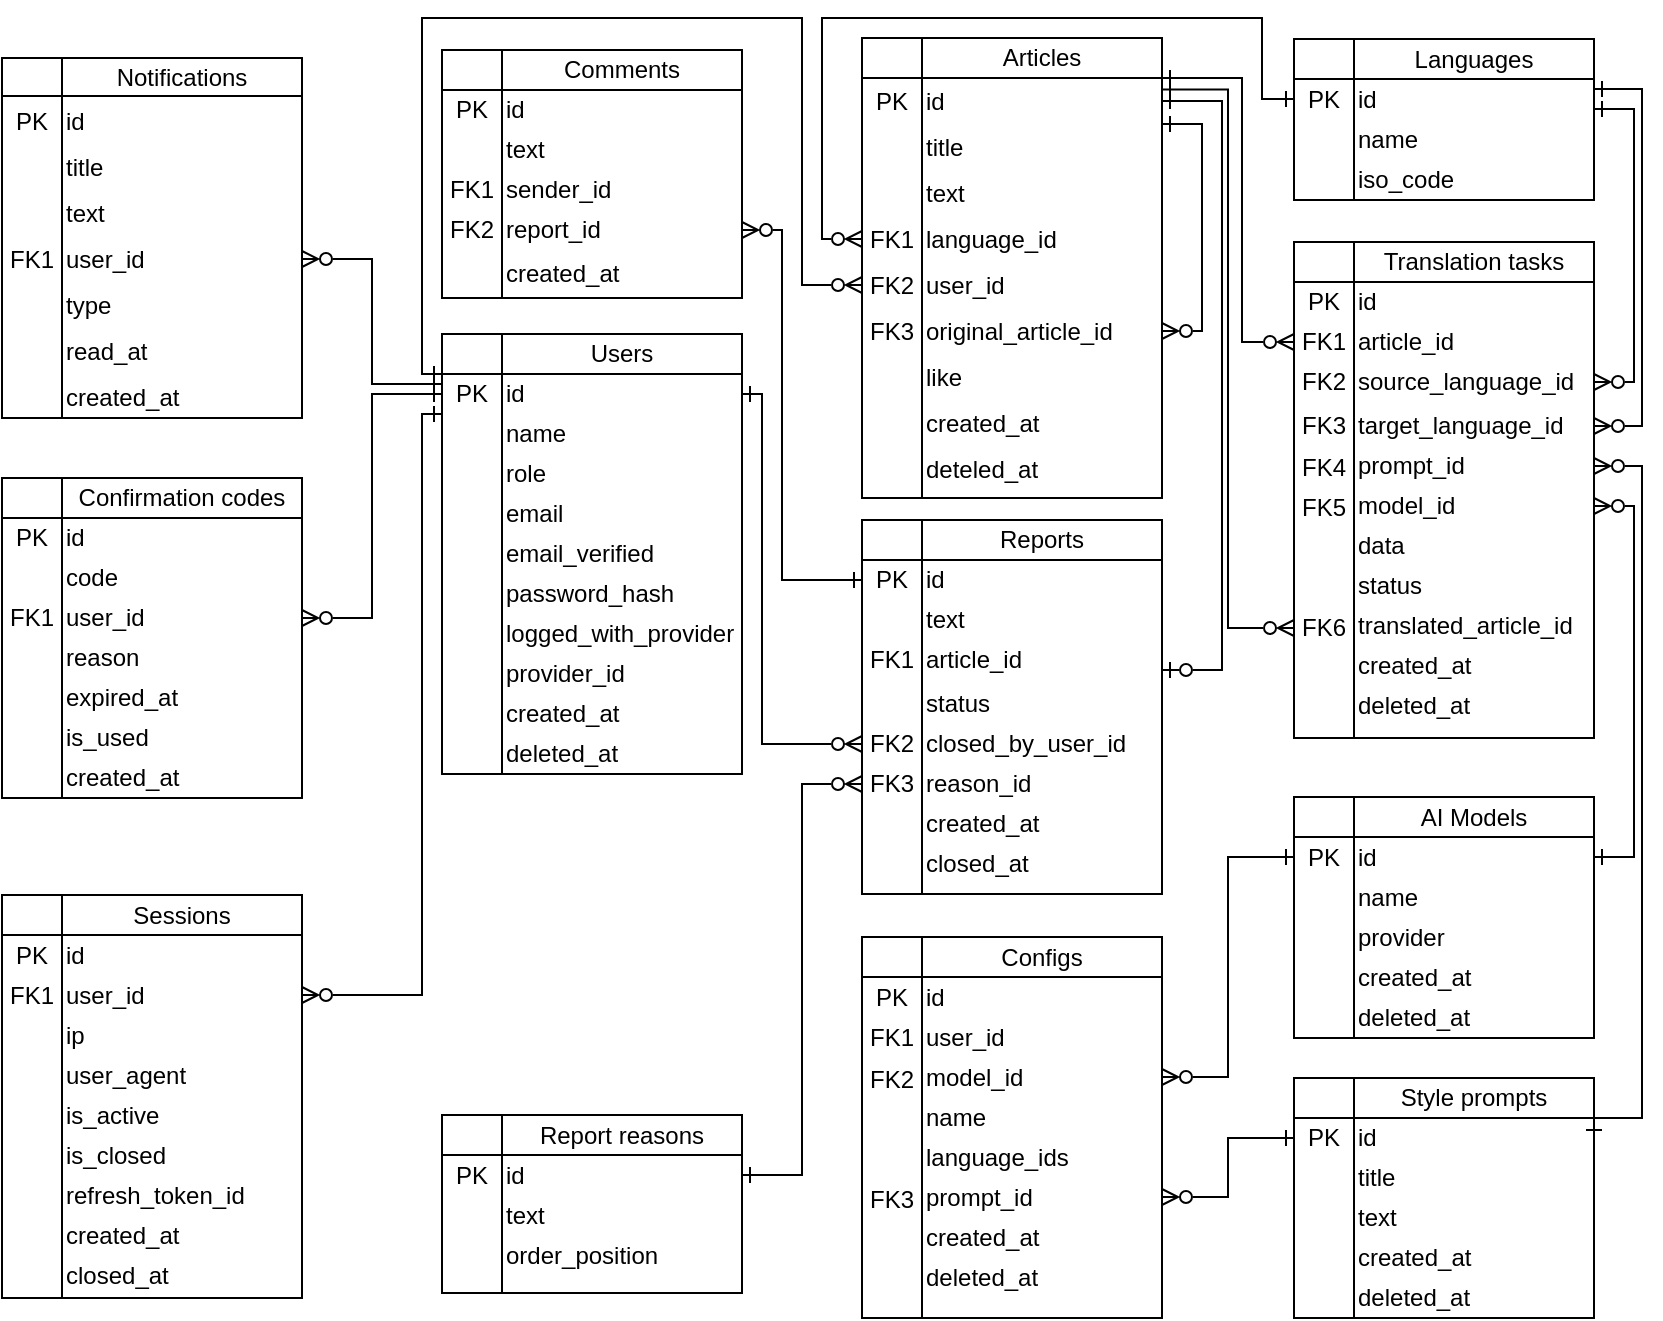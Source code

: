 <mxfile version="24.8.0">
  <diagram name="Страница — 1" id="ZFX-WdE172iCxwusnQc_">
    <mxGraphModel dx="2207" dy="1018" grid="1" gridSize="10" guides="1" tooltips="1" connect="1" arrows="1" fold="1" page="1" pageScale="1" pageWidth="827" pageHeight="1169" math="0" shadow="0">
      <root>
        <mxCell id="0" />
        <mxCell id="1" parent="0" />
        <mxCell id="6LV5nUp8noVy1dfyO0To-33" value="" style="shape=internalStorage;whiteSpace=wrap;html=1;backgroundOutline=1;dx=30;dy=20;" parent="1" vertex="1">
          <mxGeometry x="-30" y="430" width="150" height="160" as="geometry" />
        </mxCell>
        <mxCell id="6LV5nUp8noVy1dfyO0To-34" value="Confirmation codes" style="text;html=1;align=center;verticalAlign=middle;whiteSpace=wrap;rounded=0;" parent="1" vertex="1">
          <mxGeometry y="430" width="120" height="20" as="geometry" />
        </mxCell>
        <mxCell id="6LV5nUp8noVy1dfyO0To-35" value="id" style="text;html=1;align=left;verticalAlign=middle;whiteSpace=wrap;rounded=0;" parent="1" vertex="1">
          <mxGeometry y="450" width="120" height="20" as="geometry" />
        </mxCell>
        <mxCell id="6LV5nUp8noVy1dfyO0To-36" value="code" style="text;html=1;align=left;verticalAlign=middle;whiteSpace=wrap;rounded=0;" parent="1" vertex="1">
          <mxGeometry y="470" width="120" height="20" as="geometry" />
        </mxCell>
        <mxCell id="6LV5nUp8noVy1dfyO0To-37" value="user_id" style="text;html=1;align=left;verticalAlign=middle;whiteSpace=wrap;rounded=0;" parent="1" vertex="1">
          <mxGeometry y="490" width="120" height="20" as="geometry" />
        </mxCell>
        <mxCell id="6LV5nUp8noVy1dfyO0To-38" value="expired_at" style="text;html=1;align=left;verticalAlign=middle;whiteSpace=wrap;rounded=0;" parent="1" vertex="1">
          <mxGeometry y="530" width="120" height="20" as="geometry" />
        </mxCell>
        <mxCell id="6LV5nUp8noVy1dfyO0To-39" value="is_used" style="text;html=1;align=left;verticalAlign=middle;whiteSpace=wrap;rounded=0;" parent="1" vertex="1">
          <mxGeometry y="550" width="120" height="20" as="geometry" />
        </mxCell>
        <mxCell id="6LV5nUp8noVy1dfyO0To-45" value="PK" style="text;html=1;align=center;verticalAlign=middle;whiteSpace=wrap;rounded=0;" parent="1" vertex="1">
          <mxGeometry x="-30" y="450" width="30" height="20" as="geometry" />
        </mxCell>
        <mxCell id="6LV5nUp8noVy1dfyO0To-19" value="" style="shape=internalStorage;whiteSpace=wrap;html=1;backgroundOutline=1;dx=30;dy=20;" parent="1" vertex="1">
          <mxGeometry x="-30" y="638.5" width="150" height="201.5" as="geometry" />
        </mxCell>
        <mxCell id="6LV5nUp8noVy1dfyO0To-20" value="Sessions" style="text;html=1;align=center;verticalAlign=middle;whiteSpace=wrap;rounded=0;" parent="1" vertex="1">
          <mxGeometry y="638.5" width="120" height="20" as="geometry" />
        </mxCell>
        <mxCell id="6LV5nUp8noVy1dfyO0To-21" value="id" style="text;html=1;align=left;verticalAlign=middle;whiteSpace=wrap;rounded=0;" parent="1" vertex="1">
          <mxGeometry y="658.5" width="120" height="20" as="geometry" />
        </mxCell>
        <mxCell id="6LV5nUp8noVy1dfyO0To-22" value="user_id" style="text;html=1;align=left;verticalAlign=middle;whiteSpace=wrap;rounded=0;" parent="1" vertex="1">
          <mxGeometry y="678.5" width="120" height="20" as="geometry" />
        </mxCell>
        <mxCell id="6LV5nUp8noVy1dfyO0To-23" value="ip" style="text;html=1;align=left;verticalAlign=middle;whiteSpace=wrap;rounded=0;" parent="1" vertex="1">
          <mxGeometry y="698.5" width="120" height="20" as="geometry" />
        </mxCell>
        <mxCell id="6LV5nUp8noVy1dfyO0To-24" value="is_active" style="text;html=1;align=left;verticalAlign=middle;whiteSpace=wrap;rounded=0;" parent="1" vertex="1">
          <mxGeometry y="738.5" width="120" height="20" as="geometry" />
        </mxCell>
        <mxCell id="6LV5nUp8noVy1dfyO0To-25" value="is_closed" style="text;html=1;align=left;verticalAlign=middle;whiteSpace=wrap;rounded=0;" parent="1" vertex="1">
          <mxGeometry y="758.5" width="120" height="20" as="geometry" />
        </mxCell>
        <mxCell id="6LV5nUp8noVy1dfyO0To-31" value="PK" style="text;html=1;align=center;verticalAlign=middle;whiteSpace=wrap;rounded=0;" parent="1" vertex="1">
          <mxGeometry x="-30" y="658.5" width="30" height="20" as="geometry" />
        </mxCell>
        <mxCell id="6LV5nUp8noVy1dfyO0To-46" value="created_at" style="text;html=1;align=left;verticalAlign=middle;whiteSpace=wrap;rounded=0;" parent="1" vertex="1">
          <mxGeometry y="570" width="120" height="20" as="geometry" />
        </mxCell>
        <mxCell id="6LV5nUp8noVy1dfyO0To-47" value="created_at" style="text;html=1;align=left;verticalAlign=middle;whiteSpace=wrap;rounded=0;" parent="1" vertex="1">
          <mxGeometry y="798.5" width="120" height="20" as="geometry" />
        </mxCell>
        <mxCell id="6LV5nUp8noVy1dfyO0To-48" value="closed_at" style="text;html=1;align=left;verticalAlign=middle;whiteSpace=wrap;rounded=0;" parent="1" vertex="1">
          <mxGeometry y="818.5" width="120" height="20" as="geometry" />
        </mxCell>
        <mxCell id="6LV5nUp8noVy1dfyO0To-49" value="FK1" style="text;html=1;align=center;verticalAlign=middle;whiteSpace=wrap;rounded=0;" parent="1" vertex="1">
          <mxGeometry x="-30" y="490" width="30" height="20" as="geometry" />
        </mxCell>
        <mxCell id="6LV5nUp8noVy1dfyO0To-50" value="FK1" style="text;html=1;align=center;verticalAlign=middle;whiteSpace=wrap;rounded=0;" parent="1" vertex="1">
          <mxGeometry x="-30" y="678.5" width="30" height="20" as="geometry" />
        </mxCell>
        <mxCell id="6LV5nUp8noVy1dfyO0To-1" value="" style="shape=internalStorage;whiteSpace=wrap;html=1;backgroundOutline=1;dx=30;dy=20;" parent="1" vertex="1">
          <mxGeometry x="190" y="358" width="150" height="220" as="geometry" />
        </mxCell>
        <mxCell id="6LV5nUp8noVy1dfyO0To-3" value="Users" style="text;html=1;align=center;verticalAlign=middle;whiteSpace=wrap;rounded=0;" parent="1" vertex="1">
          <mxGeometry x="220" y="358" width="120" height="20" as="geometry" />
        </mxCell>
        <mxCell id="URxhVJJjDdqjSUcicKR7-37" style="edgeStyle=orthogonalEdgeStyle;rounded=0;orthogonalLoop=1;jettySize=auto;html=1;exitX=1;exitY=0.5;exitDx=0;exitDy=0;entryX=0;entryY=0.5;entryDx=0;entryDy=0;startArrow=ERone;startFill=0;endArrow=ERzeroToMany;endFill=0;" edge="1" parent="1" source="6LV5nUp8noVy1dfyO0To-4" target="6LV5nUp8noVy1dfyO0To-130">
          <mxGeometry relative="1" as="geometry">
            <Array as="points">
              <mxPoint x="350" y="388" />
              <mxPoint x="350" y="563" />
            </Array>
          </mxGeometry>
        </mxCell>
        <mxCell id="6LV5nUp8noVy1dfyO0To-4" value="id" style="text;html=1;align=left;verticalAlign=middle;whiteSpace=wrap;rounded=0;" parent="1" vertex="1">
          <mxGeometry x="220" y="378" width="120" height="20" as="geometry" />
        </mxCell>
        <mxCell id="6LV5nUp8noVy1dfyO0To-5" value="name" style="text;html=1;align=left;verticalAlign=middle;whiteSpace=wrap;rounded=0;" parent="1" vertex="1">
          <mxGeometry x="220" y="398" width="120" height="20" as="geometry" />
        </mxCell>
        <mxCell id="6LV5nUp8noVy1dfyO0To-6" value="role" style="text;html=1;align=left;verticalAlign=middle;whiteSpace=wrap;rounded=0;" parent="1" vertex="1">
          <mxGeometry x="220" y="418" width="120" height="20" as="geometry" />
        </mxCell>
        <mxCell id="6LV5nUp8noVy1dfyO0To-7" value="email" style="text;html=1;align=left;verticalAlign=middle;whiteSpace=wrap;rounded=0;" parent="1" vertex="1">
          <mxGeometry x="220" y="438" width="120" height="20" as="geometry" />
        </mxCell>
        <mxCell id="6LV5nUp8noVy1dfyO0To-8" value="email_verified" style="text;html=1;align=left;verticalAlign=middle;whiteSpace=wrap;rounded=0;" parent="1" vertex="1">
          <mxGeometry x="220" y="458" width="120" height="20" as="geometry" />
        </mxCell>
        <mxCell id="6LV5nUp8noVy1dfyO0To-9" value="password_hash" style="text;html=1;align=left;verticalAlign=middle;whiteSpace=wrap;rounded=0;" parent="1" vertex="1">
          <mxGeometry x="220" y="478" width="120" height="20" as="geometry" />
        </mxCell>
        <mxCell id="6LV5nUp8noVy1dfyO0To-10" value="logged_with_provider" style="text;html=1;align=left;verticalAlign=middle;whiteSpace=wrap;rounded=0;" parent="1" vertex="1">
          <mxGeometry x="220" y="498" width="120" height="20" as="geometry" />
        </mxCell>
        <mxCell id="6LV5nUp8noVy1dfyO0To-12" value="provider_id" style="text;html=1;align=left;verticalAlign=middle;whiteSpace=wrap;rounded=0;" parent="1" vertex="1">
          <mxGeometry x="220" y="518" width="120" height="20" as="geometry" />
        </mxCell>
        <mxCell id="6LV5nUp8noVy1dfyO0To-13" value="created_at" style="text;html=1;align=left;verticalAlign=middle;whiteSpace=wrap;rounded=0;" parent="1" vertex="1">
          <mxGeometry x="220" y="538" width="120" height="20" as="geometry" />
        </mxCell>
        <mxCell id="6LV5nUp8noVy1dfyO0To-14" value="deleted_at" style="text;html=1;align=left;verticalAlign=middle;whiteSpace=wrap;rounded=0;" parent="1" vertex="1">
          <mxGeometry x="220" y="558" width="120" height="20" as="geometry" />
        </mxCell>
        <mxCell id="URxhVJJjDdqjSUcicKR7-40" style="edgeStyle=orthogonalEdgeStyle;rounded=0;orthogonalLoop=1;jettySize=auto;html=1;exitX=0;exitY=0;exitDx=0;exitDy=0;entryX=0;entryY=0.5;entryDx=0;entryDy=0;startArrow=ERone;startFill=0;endArrow=ERzeroToMany;endFill=0;" edge="1" parent="1" source="6LV5nUp8noVy1dfyO0To-15" target="6LV5nUp8noVy1dfyO0To-77">
          <mxGeometry relative="1" as="geometry">
            <Array as="points">
              <mxPoint x="180" y="378" />
              <mxPoint x="180" y="200" />
              <mxPoint x="370" y="200" />
              <mxPoint x="370" y="334" />
            </Array>
          </mxGeometry>
        </mxCell>
        <mxCell id="URxhVJJjDdqjSUcicKR7-41" style="edgeStyle=orthogonalEdgeStyle;rounded=0;orthogonalLoop=1;jettySize=auto;html=1;exitX=0;exitY=0.25;exitDx=0;exitDy=0;entryX=1;entryY=0.5;entryDx=0;entryDy=0;startArrow=ERone;startFill=0;endArrow=ERzeroToMany;endFill=0;" edge="1" parent="1" source="6LV5nUp8noVy1dfyO0To-15" target="6LV5nUp8noVy1dfyO0To-84">
          <mxGeometry relative="1" as="geometry" />
        </mxCell>
        <mxCell id="URxhVJJjDdqjSUcicKR7-42" style="edgeStyle=orthogonalEdgeStyle;rounded=0;orthogonalLoop=1;jettySize=auto;html=1;exitX=0;exitY=0.5;exitDx=0;exitDy=0;entryX=1;entryY=0.5;entryDx=0;entryDy=0;startArrow=ERone;startFill=0;endArrow=ERzeroToMany;endFill=0;" edge="1" parent="1" source="6LV5nUp8noVy1dfyO0To-15" target="6LV5nUp8noVy1dfyO0To-37">
          <mxGeometry relative="1" as="geometry" />
        </mxCell>
        <mxCell id="URxhVJJjDdqjSUcicKR7-43" style="edgeStyle=orthogonalEdgeStyle;rounded=0;orthogonalLoop=1;jettySize=auto;html=1;exitX=0;exitY=1;exitDx=0;exitDy=0;entryX=1;entryY=0.5;entryDx=0;entryDy=0;startArrow=ERone;startFill=0;endArrow=ERzeroToMany;endFill=0;" edge="1" parent="1" source="6LV5nUp8noVy1dfyO0To-15" target="6LV5nUp8noVy1dfyO0To-22">
          <mxGeometry relative="1" as="geometry">
            <Array as="points">
              <mxPoint x="180" y="398" />
              <mxPoint x="180" y="689" />
            </Array>
          </mxGeometry>
        </mxCell>
        <mxCell id="6LV5nUp8noVy1dfyO0To-15" value="PK" style="text;html=1;align=center;verticalAlign=middle;whiteSpace=wrap;rounded=0;" parent="1" vertex="1">
          <mxGeometry x="190" y="378" width="30" height="20" as="geometry" />
        </mxCell>
        <mxCell id="6LV5nUp8noVy1dfyO0To-63" value="" style="shape=internalStorage;whiteSpace=wrap;html=1;backgroundOutline=1;dx=30;dy=20;" parent="1" vertex="1">
          <mxGeometry x="400" y="210" width="150" height="230" as="geometry" />
        </mxCell>
        <mxCell id="6LV5nUp8noVy1dfyO0To-64" value="Articles" style="text;html=1;align=center;verticalAlign=middle;whiteSpace=wrap;rounded=0;" parent="1" vertex="1">
          <mxGeometry x="430" y="210" width="120" height="19" as="geometry" />
        </mxCell>
        <mxCell id="URxhVJJjDdqjSUcicKR7-27" style="edgeStyle=orthogonalEdgeStyle;rounded=0;orthogonalLoop=1;jettySize=auto;html=1;exitX=1;exitY=0;exitDx=0;exitDy=0;entryX=0;entryY=0.5;entryDx=0;entryDy=0;endArrow=ERzeroToMany;endFill=0;startArrow=ERone;startFill=0;" edge="1" parent="1" source="6LV5nUp8noVy1dfyO0To-65" target="6LV5nUp8noVy1dfyO0To-161">
          <mxGeometry relative="1" as="geometry">
            <Array as="points">
              <mxPoint x="590" y="230" />
              <mxPoint x="590" y="362" />
            </Array>
          </mxGeometry>
        </mxCell>
        <mxCell id="URxhVJJjDdqjSUcicKR7-29" style="edgeStyle=orthogonalEdgeStyle;rounded=0;orthogonalLoop=1;jettySize=auto;html=1;exitX=1;exitY=0.5;exitDx=0;exitDy=0;entryX=1;entryY=0.75;entryDx=0;entryDy=0;startArrow=ERone;startFill=0;endArrow=ERzeroToOne;endFill=0;" edge="1" parent="1" source="6LV5nUp8noVy1dfyO0To-65" target="6LV5nUp8noVy1dfyO0To-124">
          <mxGeometry relative="1" as="geometry">
            <Array as="points">
              <mxPoint x="580" y="242" />
              <mxPoint x="580" y="526" />
            </Array>
          </mxGeometry>
        </mxCell>
        <mxCell id="URxhVJJjDdqjSUcicKR7-33" style="edgeStyle=orthogonalEdgeStyle;rounded=0;orthogonalLoop=1;jettySize=auto;html=1;exitX=1;exitY=1;exitDx=0;exitDy=0;entryX=1;entryY=0.5;entryDx=0;entryDy=0;startArrow=ERone;startFill=0;endArrow=ERzeroToMany;endFill=0;" edge="1" parent="1" source="6LV5nUp8noVy1dfyO0To-65" target="6LV5nUp8noVy1dfyO0To-71">
          <mxGeometry relative="1" as="geometry">
            <Array as="points">
              <mxPoint x="570" y="253" />
              <mxPoint x="570" y="356" />
            </Array>
          </mxGeometry>
        </mxCell>
        <mxCell id="6LV5nUp8noVy1dfyO0To-65" value="id" style="text;html=1;align=left;verticalAlign=middle;whiteSpace=wrap;rounded=0;" parent="1" vertex="1">
          <mxGeometry x="430" y="230" width="120" height="23" as="geometry" />
        </mxCell>
        <mxCell id="6LV5nUp8noVy1dfyO0To-66" value="title" style="text;html=1;align=left;verticalAlign=middle;whiteSpace=wrap;rounded=0;" parent="1" vertex="1">
          <mxGeometry x="430" y="253" width="120" height="23" as="geometry" />
        </mxCell>
        <mxCell id="6LV5nUp8noVy1dfyO0To-67" value="text" style="text;html=1;align=left;verticalAlign=middle;whiteSpace=wrap;rounded=0;" parent="1" vertex="1">
          <mxGeometry x="430" y="276" width="120" height="23" as="geometry" />
        </mxCell>
        <mxCell id="6LV5nUp8noVy1dfyO0To-68" value="language_id" style="text;html=1;align=left;verticalAlign=middle;whiteSpace=wrap;rounded=0;" parent="1" vertex="1">
          <mxGeometry x="430" y="299" width="120" height="23" as="geometry" />
        </mxCell>
        <mxCell id="6LV5nUp8noVy1dfyO0To-69" value="user_id" style="text;html=1;align=left;verticalAlign=middle;whiteSpace=wrap;rounded=0;" parent="1" vertex="1">
          <mxGeometry x="430" y="322" width="120" height="23" as="geometry" />
        </mxCell>
        <mxCell id="6LV5nUp8noVy1dfyO0To-70" value="PK" style="text;html=1;align=center;verticalAlign=middle;whiteSpace=wrap;rounded=0;" parent="1" vertex="1">
          <mxGeometry x="400" y="230" width="30" height="23" as="geometry" />
        </mxCell>
        <mxCell id="6LV5nUp8noVy1dfyO0To-71" value="original_article_id" style="text;html=1;align=left;verticalAlign=middle;whiteSpace=wrap;rounded=0;" parent="1" vertex="1">
          <mxGeometry x="430" y="345" width="120" height="23" as="geometry" />
        </mxCell>
        <mxCell id="6LV5nUp8noVy1dfyO0To-72" value="like" style="text;html=1;align=left;verticalAlign=middle;whiteSpace=wrap;rounded=0;" parent="1" vertex="1">
          <mxGeometry x="430" y="368" width="120" height="23" as="geometry" />
        </mxCell>
        <mxCell id="6LV5nUp8noVy1dfyO0To-74" value="created_at" style="text;html=1;align=left;verticalAlign=middle;whiteSpace=wrap;rounded=0;" parent="1" vertex="1">
          <mxGeometry x="430" y="391" width="120" height="23" as="geometry" />
        </mxCell>
        <mxCell id="6LV5nUp8noVy1dfyO0To-75" value="deteled_at" style="text;html=1;align=left;verticalAlign=middle;whiteSpace=wrap;rounded=0;" parent="1" vertex="1">
          <mxGeometry x="430" y="414" width="120" height="23" as="geometry" />
        </mxCell>
        <mxCell id="6LV5nUp8noVy1dfyO0To-76" value="FK1" style="text;html=1;align=center;verticalAlign=middle;whiteSpace=wrap;rounded=0;" parent="1" vertex="1">
          <mxGeometry x="400" y="299" width="30" height="23" as="geometry" />
        </mxCell>
        <mxCell id="6LV5nUp8noVy1dfyO0To-77" value="FK2" style="text;html=1;align=center;verticalAlign=middle;whiteSpace=wrap;rounded=0;" parent="1" vertex="1">
          <mxGeometry x="400" y="322" width="30" height="23" as="geometry" />
        </mxCell>
        <mxCell id="6LV5nUp8noVy1dfyO0To-78" value="FK3" style="text;html=1;align=center;verticalAlign=middle;whiteSpace=wrap;rounded=0;" parent="1" vertex="1">
          <mxGeometry x="400" y="345" width="30" height="23" as="geometry" />
        </mxCell>
        <mxCell id="6LV5nUp8noVy1dfyO0To-79" value="" style="shape=internalStorage;whiteSpace=wrap;html=1;backgroundOutline=1;dx=30;dy=19;" parent="1" vertex="1">
          <mxGeometry x="-30" y="220" width="150" height="180" as="geometry" />
        </mxCell>
        <mxCell id="6LV5nUp8noVy1dfyO0To-80" value="Notifications" style="text;html=1;align=center;verticalAlign=middle;whiteSpace=wrap;rounded=0;" parent="1" vertex="1">
          <mxGeometry y="220" width="120" height="19" as="geometry" />
        </mxCell>
        <mxCell id="6LV5nUp8noVy1dfyO0To-81" value="id" style="text;html=1;align=left;verticalAlign=middle;whiteSpace=wrap;rounded=0;" parent="1" vertex="1">
          <mxGeometry y="240" width="120" height="23" as="geometry" />
        </mxCell>
        <mxCell id="6LV5nUp8noVy1dfyO0To-82" value="title" style="text;html=1;align=left;verticalAlign=middle;whiteSpace=wrap;rounded=0;" parent="1" vertex="1">
          <mxGeometry y="263" width="120" height="23" as="geometry" />
        </mxCell>
        <mxCell id="6LV5nUp8noVy1dfyO0To-83" value="text" style="text;html=1;align=left;verticalAlign=middle;whiteSpace=wrap;rounded=0;" parent="1" vertex="1">
          <mxGeometry y="286" width="120" height="23" as="geometry" />
        </mxCell>
        <mxCell id="6LV5nUp8noVy1dfyO0To-84" value="user_id" style="text;html=1;align=left;verticalAlign=middle;whiteSpace=wrap;rounded=0;" parent="1" vertex="1">
          <mxGeometry y="309" width="120" height="23" as="geometry" />
        </mxCell>
        <mxCell id="6LV5nUp8noVy1dfyO0To-86" value="PK" style="text;html=1;align=center;verticalAlign=middle;whiteSpace=wrap;rounded=0;" parent="1" vertex="1">
          <mxGeometry x="-30" y="240" width="30" height="23" as="geometry" />
        </mxCell>
        <mxCell id="6LV5nUp8noVy1dfyO0To-94" value="type" style="text;html=1;align=left;verticalAlign=middle;whiteSpace=wrap;rounded=0;" parent="1" vertex="1">
          <mxGeometry y="332" width="120" height="23" as="geometry" />
        </mxCell>
        <mxCell id="6LV5nUp8noVy1dfyO0To-95" value="read_at" style="text;html=1;align=left;verticalAlign=middle;whiteSpace=wrap;rounded=0;" parent="1" vertex="1">
          <mxGeometry y="355" width="120" height="23" as="geometry" />
        </mxCell>
        <mxCell id="6LV5nUp8noVy1dfyO0To-96" value="created_at" style="text;html=1;align=left;verticalAlign=middle;whiteSpace=wrap;rounded=0;" parent="1" vertex="1">
          <mxGeometry y="378" width="120" height="23" as="geometry" />
        </mxCell>
        <mxCell id="6LV5nUp8noVy1dfyO0To-97" value="FK1" style="text;html=1;align=center;verticalAlign=middle;whiteSpace=wrap;rounded=0;" parent="1" vertex="1">
          <mxGeometry x="-30" y="309" width="30" height="23" as="geometry" />
        </mxCell>
        <mxCell id="6LV5nUp8noVy1dfyO0To-109" value="" style="shape=internalStorage;whiteSpace=wrap;html=1;backgroundOutline=1;dx=30;dy=20;" parent="1" vertex="1">
          <mxGeometry x="190" y="748.5" width="150" height="89" as="geometry" />
        </mxCell>
        <mxCell id="6LV5nUp8noVy1dfyO0To-110" value="Report reasons" style="text;html=1;align=center;verticalAlign=middle;whiteSpace=wrap;rounded=0;" parent="1" vertex="1">
          <mxGeometry x="220" y="748.5" width="120" height="20" as="geometry" />
        </mxCell>
        <mxCell id="URxhVJJjDdqjSUcicKR7-38" style="edgeStyle=orthogonalEdgeStyle;rounded=0;orthogonalLoop=1;jettySize=auto;html=1;exitX=1;exitY=0.5;exitDx=0;exitDy=0;entryX=0;entryY=0.5;entryDx=0;entryDy=0;startArrow=ERone;startFill=0;endArrow=ERzeroToMany;endFill=0;" edge="1" parent="1" source="6LV5nUp8noVy1dfyO0To-111" target="G2iC6kTOo3n6NB2YhTY6-32">
          <mxGeometry relative="1" as="geometry" />
        </mxCell>
        <mxCell id="6LV5nUp8noVy1dfyO0To-111" value="id" style="text;html=1;align=left;verticalAlign=middle;whiteSpace=wrap;rounded=0;" parent="1" vertex="1">
          <mxGeometry x="220" y="768.5" width="120" height="20" as="geometry" />
        </mxCell>
        <mxCell id="6LV5nUp8noVy1dfyO0To-112" value="text" style="text;html=1;align=left;verticalAlign=middle;whiteSpace=wrap;rounded=0;" parent="1" vertex="1">
          <mxGeometry x="220" y="788.5" width="120" height="20" as="geometry" />
        </mxCell>
        <mxCell id="6LV5nUp8noVy1dfyO0To-113" value="order_position" style="text;html=1;align=left;verticalAlign=middle;whiteSpace=wrap;rounded=0;" parent="1" vertex="1">
          <mxGeometry x="220" y="808.5" width="120" height="20" as="geometry" />
        </mxCell>
        <mxCell id="6LV5nUp8noVy1dfyO0To-116" value="PK" style="text;html=1;align=center;verticalAlign=middle;whiteSpace=wrap;rounded=0;" parent="1" vertex="1">
          <mxGeometry x="190" y="768.5" width="30" height="20" as="geometry" />
        </mxCell>
        <mxCell id="6LV5nUp8noVy1dfyO0To-120" value="" style="shape=internalStorage;whiteSpace=wrap;html=1;backgroundOutline=1;dx=30;dy=20;" parent="1" vertex="1">
          <mxGeometry x="400" y="451" width="150" height="187" as="geometry" />
        </mxCell>
        <mxCell id="6LV5nUp8noVy1dfyO0To-121" value="Reports" style="text;html=1;align=center;verticalAlign=middle;whiteSpace=wrap;rounded=0;" parent="1" vertex="1">
          <mxGeometry x="430" y="451" width="120" height="20" as="geometry" />
        </mxCell>
        <mxCell id="6LV5nUp8noVy1dfyO0To-122" value="id" style="text;html=1;align=left;verticalAlign=middle;whiteSpace=wrap;rounded=0;" parent="1" vertex="1">
          <mxGeometry x="430" y="471" width="120" height="20" as="geometry" />
        </mxCell>
        <mxCell id="6LV5nUp8noVy1dfyO0To-123" value="text" style="text;html=1;align=left;verticalAlign=middle;whiteSpace=wrap;rounded=0;" parent="1" vertex="1">
          <mxGeometry x="430" y="491" width="120" height="20" as="geometry" />
        </mxCell>
        <mxCell id="6LV5nUp8noVy1dfyO0To-124" value="article_id" style="text;html=1;align=left;verticalAlign=middle;whiteSpace=wrap;rounded=0;" parent="1" vertex="1">
          <mxGeometry x="430" y="511" width="120" height="20" as="geometry" />
        </mxCell>
        <mxCell id="URxhVJJjDdqjSUcicKR7-39" style="edgeStyle=orthogonalEdgeStyle;rounded=0;orthogonalLoop=1;jettySize=auto;html=1;exitX=0;exitY=0.5;exitDx=0;exitDy=0;entryX=1;entryY=0.5;entryDx=0;entryDy=0;startArrow=ERone;startFill=0;endArrow=ERzeroToMany;endFill=0;" edge="1" parent="1" source="6LV5nUp8noVy1dfyO0To-125" target="6LV5nUp8noVy1dfyO0To-138">
          <mxGeometry relative="1" as="geometry">
            <Array as="points">
              <mxPoint x="360" y="481" />
              <mxPoint x="360" y="306" />
            </Array>
          </mxGeometry>
        </mxCell>
        <mxCell id="6LV5nUp8noVy1dfyO0To-125" value="PK" style="text;html=1;align=center;verticalAlign=middle;whiteSpace=wrap;rounded=0;" parent="1" vertex="1">
          <mxGeometry x="400" y="471" width="30" height="20" as="geometry" />
        </mxCell>
        <mxCell id="6LV5nUp8noVy1dfyO0To-126" value="status" style="text;html=1;align=left;verticalAlign=middle;whiteSpace=wrap;rounded=0;" parent="1" vertex="1">
          <mxGeometry x="430" y="533" width="120" height="20" as="geometry" />
        </mxCell>
        <mxCell id="6LV5nUp8noVy1dfyO0To-127" value="reason_id" style="text;html=1;align=left;verticalAlign=middle;whiteSpace=wrap;rounded=0;" parent="1" vertex="1">
          <mxGeometry x="430" y="573" width="120" height="20" as="geometry" />
        </mxCell>
        <mxCell id="6LV5nUp8noVy1dfyO0To-128" value="closed_by_user_id" style="text;html=1;align=left;verticalAlign=middle;whiteSpace=wrap;rounded=0;" parent="1" vertex="1">
          <mxGeometry x="430" y="553" width="120" height="20" as="geometry" />
        </mxCell>
        <mxCell id="6LV5nUp8noVy1dfyO0To-129" value="FK1" style="text;html=1;align=center;verticalAlign=middle;whiteSpace=wrap;rounded=0;" parent="1" vertex="1">
          <mxGeometry x="400" y="511" width="30" height="20" as="geometry" />
        </mxCell>
        <mxCell id="6LV5nUp8noVy1dfyO0To-130" value="FK2" style="text;html=1;align=center;verticalAlign=middle;whiteSpace=wrap;rounded=0;" parent="1" vertex="1">
          <mxGeometry x="400" y="553" width="30" height="20" as="geometry" />
        </mxCell>
        <mxCell id="6LV5nUp8noVy1dfyO0To-131" value="created_at" style="text;html=1;align=left;verticalAlign=middle;whiteSpace=wrap;rounded=0;" parent="1" vertex="1">
          <mxGeometry x="430" y="593" width="120" height="20" as="geometry" />
        </mxCell>
        <mxCell id="6LV5nUp8noVy1dfyO0To-132" value="closed_at" style="text;html=1;align=left;verticalAlign=middle;whiteSpace=wrap;rounded=0;" parent="1" vertex="1">
          <mxGeometry x="430" y="613" width="120" height="20" as="geometry" />
        </mxCell>
        <mxCell id="6LV5nUp8noVy1dfyO0To-134" value="" style="shape=internalStorage;whiteSpace=wrap;html=1;backgroundOutline=1;dx=30;dy=20;" parent="1" vertex="1">
          <mxGeometry x="190" y="216" width="150" height="124" as="geometry" />
        </mxCell>
        <mxCell id="6LV5nUp8noVy1dfyO0To-135" value="Comments" style="text;html=1;align=center;verticalAlign=middle;whiteSpace=wrap;rounded=0;" parent="1" vertex="1">
          <mxGeometry x="220" y="216" width="120" height="20" as="geometry" />
        </mxCell>
        <mxCell id="6LV5nUp8noVy1dfyO0To-136" value="id" style="text;html=1;align=left;verticalAlign=middle;whiteSpace=wrap;rounded=0;" parent="1" vertex="1">
          <mxGeometry x="220" y="236" width="120" height="20" as="geometry" />
        </mxCell>
        <mxCell id="6LV5nUp8noVy1dfyO0To-137" value="text" style="text;html=1;align=left;verticalAlign=middle;whiteSpace=wrap;rounded=0;" parent="1" vertex="1">
          <mxGeometry x="220" y="256" width="120" height="20" as="geometry" />
        </mxCell>
        <mxCell id="6LV5nUp8noVy1dfyO0To-138" value="report_id" style="text;html=1;align=left;verticalAlign=middle;whiteSpace=wrap;rounded=0;" parent="1" vertex="1">
          <mxGeometry x="220" y="296" width="120" height="20" as="geometry" />
        </mxCell>
        <mxCell id="6LV5nUp8noVy1dfyO0To-139" value="PK" style="text;html=1;align=center;verticalAlign=middle;whiteSpace=wrap;rounded=0;" parent="1" vertex="1">
          <mxGeometry x="190" y="236" width="30" height="20" as="geometry" />
        </mxCell>
        <mxCell id="6LV5nUp8noVy1dfyO0To-140" value="sender_id" style="text;html=1;align=left;verticalAlign=middle;whiteSpace=wrap;rounded=0;" parent="1" vertex="1">
          <mxGeometry x="220" y="276" width="120" height="20" as="geometry" />
        </mxCell>
        <mxCell id="6LV5nUp8noVy1dfyO0To-141" value="created_at" style="text;html=1;align=left;verticalAlign=middle;whiteSpace=wrap;rounded=0;" parent="1" vertex="1">
          <mxGeometry x="220" y="318" width="120" height="20" as="geometry" />
        </mxCell>
        <mxCell id="6LV5nUp8noVy1dfyO0To-143" value="FK1" style="text;html=1;align=center;verticalAlign=middle;whiteSpace=wrap;rounded=0;" parent="1" vertex="1">
          <mxGeometry x="190" y="276" width="30" height="20" as="geometry" />
        </mxCell>
        <mxCell id="6LV5nUp8noVy1dfyO0To-144" value="FK2" style="text;html=1;align=center;verticalAlign=middle;whiteSpace=wrap;rounded=0;" parent="1" vertex="1">
          <mxGeometry x="190" y="296" width="30" height="20" as="geometry" />
        </mxCell>
        <mxCell id="6LV5nUp8noVy1dfyO0To-148" value="" style="shape=internalStorage;whiteSpace=wrap;html=1;backgroundOutline=1;dx=30;dy=20;" parent="1" vertex="1">
          <mxGeometry x="616" y="312" width="150" height="248" as="geometry" />
        </mxCell>
        <mxCell id="6LV5nUp8noVy1dfyO0To-149" value="Translation tasks" style="text;html=1;align=center;verticalAlign=middle;whiteSpace=wrap;rounded=0;" parent="1" vertex="1">
          <mxGeometry x="646" y="312" width="120" height="20" as="geometry" />
        </mxCell>
        <mxCell id="6LV5nUp8noVy1dfyO0To-150" value="id" style="text;html=1;align=left;verticalAlign=middle;whiteSpace=wrap;rounded=0;" parent="1" vertex="1">
          <mxGeometry x="646" y="332" width="120" height="20" as="geometry" />
        </mxCell>
        <mxCell id="6LV5nUp8noVy1dfyO0To-151" value="article_id" style="text;html=1;align=left;verticalAlign=middle;whiteSpace=wrap;rounded=0;" parent="1" vertex="1">
          <mxGeometry x="646" y="352" width="120" height="20" as="geometry" />
        </mxCell>
        <mxCell id="6LV5nUp8noVy1dfyO0To-152" value="source_language_id" style="text;html=1;align=left;verticalAlign=middle;whiteSpace=wrap;rounded=0;" parent="1" vertex="1">
          <mxGeometry x="646" y="372" width="120" height="20" as="geometry" />
        </mxCell>
        <mxCell id="6LV5nUp8noVy1dfyO0To-153" value="PK" style="text;html=1;align=center;verticalAlign=middle;whiteSpace=wrap;rounded=0;" parent="1" vertex="1">
          <mxGeometry x="616" y="332" width="30" height="20" as="geometry" />
        </mxCell>
        <mxCell id="6LV5nUp8noVy1dfyO0To-154" value="target_language_id" style="text;html=1;align=left;verticalAlign=middle;whiteSpace=wrap;rounded=0;" parent="1" vertex="1">
          <mxGeometry x="646" y="394" width="120" height="20" as="geometry" />
        </mxCell>
        <mxCell id="6LV5nUp8noVy1dfyO0To-155" value="status" style="text;html=1;align=left;verticalAlign=middle;whiteSpace=wrap;rounded=0;" parent="1" vertex="1">
          <mxGeometry x="646" y="474" width="120" height="20" as="geometry" />
        </mxCell>
        <mxCell id="6LV5nUp8noVy1dfyO0To-156" value="translated_article_id" style="text;html=1;align=left;verticalAlign=middle;whiteSpace=wrap;rounded=0;" parent="1" vertex="1">
          <mxGeometry x="646" y="494" width="120" height="20" as="geometry" />
        </mxCell>
        <mxCell id="6LV5nUp8noVy1dfyO0To-157" value="FK2" style="text;html=1;align=center;verticalAlign=middle;whiteSpace=wrap;rounded=0;" parent="1" vertex="1">
          <mxGeometry x="616" y="372" width="30" height="20" as="geometry" />
        </mxCell>
        <mxCell id="6LV5nUp8noVy1dfyO0To-158" value="FK3" style="text;html=1;align=center;verticalAlign=middle;whiteSpace=wrap;rounded=0;" parent="1" vertex="1">
          <mxGeometry x="616" y="394" width="30" height="20" as="geometry" />
        </mxCell>
        <mxCell id="6LV5nUp8noVy1dfyO0To-159" value="created_at" style="text;html=1;align=left;verticalAlign=middle;whiteSpace=wrap;rounded=0;" parent="1" vertex="1">
          <mxGeometry x="646" y="514" width="120" height="20" as="geometry" />
        </mxCell>
        <mxCell id="6LV5nUp8noVy1dfyO0To-160" value="deleted_at" style="text;html=1;align=left;verticalAlign=middle;whiteSpace=wrap;rounded=0;" parent="1" vertex="1">
          <mxGeometry x="646" y="534" width="120" height="20" as="geometry" />
        </mxCell>
        <mxCell id="6LV5nUp8noVy1dfyO0To-161" value="FK1" style="text;html=1;align=center;verticalAlign=middle;whiteSpace=wrap;rounded=0;" parent="1" vertex="1">
          <mxGeometry x="616" y="352" width="30" height="20" as="geometry" />
        </mxCell>
        <mxCell id="6LV5nUp8noVy1dfyO0To-162" value="FK4" style="text;html=1;align=center;verticalAlign=middle;whiteSpace=wrap;rounded=0;" parent="1" vertex="1">
          <mxGeometry x="616" y="415" width="30" height="20" as="geometry" />
        </mxCell>
        <mxCell id="G2iC6kTOo3n6NB2YhTY6-1" value="" style="shape=internalStorage;whiteSpace=wrap;html=1;backgroundOutline=1;dx=30;dy=20;" parent="1" vertex="1">
          <mxGeometry x="616" y="730" width="150" height="120" as="geometry" />
        </mxCell>
        <mxCell id="G2iC6kTOo3n6NB2YhTY6-2" value="Style prompts" style="text;html=1;align=center;verticalAlign=middle;whiteSpace=wrap;rounded=0;" parent="1" vertex="1">
          <mxGeometry x="646" y="730" width="120" height="20" as="geometry" />
        </mxCell>
        <mxCell id="URxhVJJjDdqjSUcicKR7-32" style="edgeStyle=orthogonalEdgeStyle;rounded=0;orthogonalLoop=1;jettySize=auto;html=1;exitX=1;exitY=0.5;exitDx=0;exitDy=0;entryX=1;entryY=0.5;entryDx=0;entryDy=0;startArrow=ERone;startFill=0;endArrow=ERzeroToMany;endFill=0;" edge="1" parent="1" source="G2iC6kTOo3n6NB2YhTY6-3" target="URxhVJJjDdqjSUcicKR7-20">
          <mxGeometry relative="1" as="geometry">
            <Array as="points">
              <mxPoint x="790" y="750" />
              <mxPoint x="790" y="424" />
            </Array>
          </mxGeometry>
        </mxCell>
        <mxCell id="G2iC6kTOo3n6NB2YhTY6-3" value="id" style="text;html=1;align=left;verticalAlign=middle;whiteSpace=wrap;rounded=0;" parent="1" vertex="1">
          <mxGeometry x="646" y="750" width="120" height="20" as="geometry" />
        </mxCell>
        <mxCell id="G2iC6kTOo3n6NB2YhTY6-4" value="title" style="text;html=1;align=left;verticalAlign=middle;whiteSpace=wrap;rounded=0;" parent="1" vertex="1">
          <mxGeometry x="646" y="770" width="120" height="20" as="geometry" />
        </mxCell>
        <mxCell id="URxhVJJjDdqjSUcicKR7-34" style="edgeStyle=orthogonalEdgeStyle;rounded=0;orthogonalLoop=1;jettySize=auto;html=1;exitX=0;exitY=0.5;exitDx=0;exitDy=0;entryX=1;entryY=0.5;entryDx=0;entryDy=0;startArrow=ERone;startFill=0;endArrow=ERzeroToMany;endFill=0;" edge="1" parent="1" source="G2iC6kTOo3n6NB2YhTY6-6" target="URxhVJJjDdqjSUcicKR7-4">
          <mxGeometry relative="1" as="geometry" />
        </mxCell>
        <mxCell id="G2iC6kTOo3n6NB2YhTY6-6" value="PK" style="text;html=1;align=center;verticalAlign=middle;whiteSpace=wrap;rounded=0;" parent="1" vertex="1">
          <mxGeometry x="616" y="750" width="30" height="20" as="geometry" />
        </mxCell>
        <mxCell id="G2iC6kTOo3n6NB2YhTY6-16" value="created_at" style="text;html=1;align=left;verticalAlign=middle;whiteSpace=wrap;rounded=0;" parent="1" vertex="1">
          <mxGeometry x="646" y="810" width="120" height="20" as="geometry" />
        </mxCell>
        <mxCell id="G2iC6kTOo3n6NB2YhTY6-17" value="deleted_at" style="text;html=1;align=left;verticalAlign=middle;whiteSpace=wrap;rounded=0;" parent="1" vertex="1">
          <mxGeometry x="646" y="830" width="120" height="20" as="geometry" />
        </mxCell>
        <mxCell id="G2iC6kTOo3n6NB2YhTY6-18" value="" style="shape=internalStorage;whiteSpace=wrap;html=1;backgroundOutline=1;dx=30;dy=20;" parent="1" vertex="1">
          <mxGeometry x="400" y="659.5" width="150" height="190.5" as="geometry" />
        </mxCell>
        <mxCell id="G2iC6kTOo3n6NB2YhTY6-19" value="Configs" style="text;html=1;align=center;verticalAlign=middle;whiteSpace=wrap;rounded=0;" parent="1" vertex="1">
          <mxGeometry x="430" y="659.5" width="120" height="20" as="geometry" />
        </mxCell>
        <mxCell id="G2iC6kTOo3n6NB2YhTY6-20" value="id" style="text;html=1;align=left;verticalAlign=middle;whiteSpace=wrap;rounded=0;" parent="1" vertex="1">
          <mxGeometry x="430" y="679.5" width="120" height="20" as="geometry" />
        </mxCell>
        <mxCell id="G2iC6kTOo3n6NB2YhTY6-21" value="user_id" style="text;html=1;align=left;verticalAlign=middle;whiteSpace=wrap;rounded=0;" parent="1" vertex="1">
          <mxGeometry x="430" y="699.5" width="120" height="20" as="geometry" />
        </mxCell>
        <mxCell id="G2iC6kTOo3n6NB2YhTY6-22" value="PK" style="text;html=1;align=center;verticalAlign=middle;whiteSpace=wrap;rounded=0;" parent="1" vertex="1">
          <mxGeometry x="400" y="679.5" width="30" height="20" as="geometry" />
        </mxCell>
        <mxCell id="G2iC6kTOo3n6NB2YhTY6-23" value="model_id" style="text;html=1;align=left;verticalAlign=middle;whiteSpace=wrap;rounded=0;" parent="1" vertex="1">
          <mxGeometry x="430" y="719.5" width="120" height="20" as="geometry" />
        </mxCell>
        <mxCell id="G2iC6kTOo3n6NB2YhTY6-24" value="language_ids" style="text;html=1;align=left;verticalAlign=middle;whiteSpace=wrap;rounded=0;" parent="1" vertex="1">
          <mxGeometry x="430" y="759.5" width="120" height="20" as="geometry" />
        </mxCell>
        <mxCell id="G2iC6kTOo3n6NB2YhTY6-25" value="name" style="text;html=1;align=left;verticalAlign=middle;whiteSpace=wrap;rounded=0;" parent="1" vertex="1">
          <mxGeometry x="430" y="739.5" width="120" height="20" as="geometry" />
        </mxCell>
        <mxCell id="G2iC6kTOo3n6NB2YhTY6-26" value="FK1" style="text;html=1;align=center;verticalAlign=middle;whiteSpace=wrap;rounded=0;" parent="1" vertex="1">
          <mxGeometry x="400" y="699.5" width="30" height="20" as="geometry" />
        </mxCell>
        <mxCell id="G2iC6kTOo3n6NB2YhTY6-27" value="FK2" style="text;html=1;align=center;verticalAlign=middle;whiteSpace=wrap;rounded=0;" parent="1" vertex="1">
          <mxGeometry x="400" y="720.5" width="30" height="20" as="geometry" />
        </mxCell>
        <mxCell id="G2iC6kTOo3n6NB2YhTY6-32" value="FK3" style="text;html=1;align=center;verticalAlign=middle;whiteSpace=wrap;rounded=0;" parent="1" vertex="1">
          <mxGeometry x="400" y="573" width="30" height="20" as="geometry" />
        </mxCell>
        <mxCell id="G2iC6kTOo3n6NB2YhTY6-40" value="" style="shape=internalStorage;whiteSpace=wrap;html=1;backgroundOutline=1;dx=30;dy=20;" parent="1" vertex="1">
          <mxGeometry x="616" y="210.5" width="150" height="80.5" as="geometry" />
        </mxCell>
        <mxCell id="G2iC6kTOo3n6NB2YhTY6-41" value="Languages" style="text;html=1;align=center;verticalAlign=middle;whiteSpace=wrap;rounded=0;" parent="1" vertex="1">
          <mxGeometry x="646" y="210.5" width="120" height="20" as="geometry" />
        </mxCell>
        <mxCell id="G2iC6kTOo3n6NB2YhTY6-57" style="edgeStyle=orthogonalEdgeStyle;rounded=0;orthogonalLoop=1;jettySize=auto;html=1;exitX=1;exitY=0.75;exitDx=0;exitDy=0;entryX=1;entryY=0.5;entryDx=0;entryDy=0;startArrow=ERone;startFill=0;endArrow=ERzeroToMany;endFill=0;" parent="1" source="G2iC6kTOo3n6NB2YhTY6-42" target="6LV5nUp8noVy1dfyO0To-152" edge="1">
          <mxGeometry relative="1" as="geometry" />
        </mxCell>
        <mxCell id="G2iC6kTOo3n6NB2YhTY6-42" value="id" style="text;html=1;align=left;verticalAlign=middle;whiteSpace=wrap;rounded=0;" parent="1" vertex="1">
          <mxGeometry x="646" y="230.5" width="120" height="20" as="geometry" />
        </mxCell>
        <mxCell id="G2iC6kTOo3n6NB2YhTY6-43" value="name" style="text;html=1;align=left;verticalAlign=middle;whiteSpace=wrap;rounded=0;" parent="1" vertex="1">
          <mxGeometry x="646" y="250.5" width="120" height="20" as="geometry" />
        </mxCell>
        <mxCell id="G2iC6kTOo3n6NB2YhTY6-44" value="iso_code" style="text;html=1;align=left;verticalAlign=middle;whiteSpace=wrap;rounded=0;" parent="1" vertex="1">
          <mxGeometry x="646" y="270.5" width="120" height="20" as="geometry" />
        </mxCell>
        <mxCell id="URxhVJJjDdqjSUcicKR7-36" style="edgeStyle=orthogonalEdgeStyle;rounded=0;orthogonalLoop=1;jettySize=auto;html=1;exitX=0;exitY=0.5;exitDx=0;exitDy=0;entryX=0;entryY=0.5;entryDx=0;entryDy=0;startArrow=ERone;startFill=0;endArrow=ERzeroToMany;endFill=0;" edge="1" parent="1" source="G2iC6kTOo3n6NB2YhTY6-45" target="6LV5nUp8noVy1dfyO0To-76">
          <mxGeometry relative="1" as="geometry">
            <mxPoint x="616.0" y="200.5" as="sourcePoint" />
            <mxPoint x="400" y="270.5" as="targetPoint" />
            <Array as="points">
              <mxPoint x="600" y="240" />
              <mxPoint x="600" y="200" />
              <mxPoint x="380" y="200" />
              <mxPoint x="380" y="310" />
            </Array>
          </mxGeometry>
        </mxCell>
        <mxCell id="G2iC6kTOo3n6NB2YhTY6-45" value="PK" style="text;html=1;align=center;verticalAlign=middle;whiteSpace=wrap;rounded=0;" parent="1" vertex="1">
          <mxGeometry x="616" y="230.5" width="30" height="20" as="geometry" />
        </mxCell>
        <mxCell id="G2iC6kTOo3n6NB2YhTY6-54" value="created_at" style="text;html=1;align=left;verticalAlign=middle;whiteSpace=wrap;rounded=0;" parent="1" vertex="1">
          <mxGeometry x="430" y="799.5" width="120" height="20" as="geometry" />
        </mxCell>
        <mxCell id="G2iC6kTOo3n6NB2YhTY6-63" value="refresh_token_id" style="text;html=1;align=left;verticalAlign=middle;whiteSpace=wrap;rounded=0;" parent="1" vertex="1">
          <mxGeometry y="778.5" width="120" height="20" as="geometry" />
        </mxCell>
        <mxCell id="5gVwGk4z7zKeYHdQdm-r-1" value="deleted_at" style="text;html=1;align=left;verticalAlign=middle;whiteSpace=wrap;rounded=0;" parent="1" vertex="1">
          <mxGeometry x="430" y="820" width="120" height="20" as="geometry" />
        </mxCell>
        <mxCell id="URxhVJJjDdqjSUcicKR7-1" value="user_agent" style="text;html=1;align=left;verticalAlign=middle;whiteSpace=wrap;rounded=0;" vertex="1" parent="1">
          <mxGeometry y="718.5" width="120" height="20" as="geometry" />
        </mxCell>
        <mxCell id="URxhVJJjDdqjSUcicKR7-2" value="reason" style="text;html=1;align=left;verticalAlign=middle;whiteSpace=wrap;rounded=0;" vertex="1" parent="1">
          <mxGeometry y="510" width="120" height="20" as="geometry" />
        </mxCell>
        <mxCell id="URxhVJJjDdqjSUcicKR7-3" value="text" style="text;html=1;align=left;verticalAlign=middle;whiteSpace=wrap;rounded=0;" vertex="1" parent="1">
          <mxGeometry x="646" y="790" width="120" height="20" as="geometry" />
        </mxCell>
        <mxCell id="URxhVJJjDdqjSUcicKR7-4" value="prompt_id" style="text;html=1;align=left;verticalAlign=middle;whiteSpace=wrap;rounded=0;" vertex="1" parent="1">
          <mxGeometry x="430" y="779.5" width="120" height="20" as="geometry" />
        </mxCell>
        <mxCell id="URxhVJJjDdqjSUcicKR7-5" value="FK3" style="text;html=1;align=center;verticalAlign=middle;whiteSpace=wrap;rounded=0;" vertex="1" parent="1">
          <mxGeometry x="400" y="780.5" width="30" height="20" as="geometry" />
        </mxCell>
        <mxCell id="URxhVJJjDdqjSUcicKR7-6" value="" style="shape=internalStorage;whiteSpace=wrap;html=1;backgroundOutline=1;dx=30;dy=20;" vertex="1" parent="1">
          <mxGeometry x="616" y="589.5" width="150" height="120.5" as="geometry" />
        </mxCell>
        <mxCell id="URxhVJJjDdqjSUcicKR7-7" value="AI Models" style="text;html=1;align=center;verticalAlign=middle;whiteSpace=wrap;rounded=0;" vertex="1" parent="1">
          <mxGeometry x="646" y="589.5" width="120" height="20" as="geometry" />
        </mxCell>
        <mxCell id="URxhVJJjDdqjSUcicKR7-31" style="edgeStyle=orthogonalEdgeStyle;rounded=0;orthogonalLoop=1;jettySize=auto;html=1;exitX=1;exitY=0.5;exitDx=0;exitDy=0;entryX=1;entryY=0.5;entryDx=0;entryDy=0;startArrow=ERone;startFill=0;endArrow=ERzeroToMany;endFill=0;" edge="1" parent="1" source="URxhVJJjDdqjSUcicKR7-8" target="URxhVJJjDdqjSUcicKR7-21">
          <mxGeometry relative="1" as="geometry" />
        </mxCell>
        <mxCell id="URxhVJJjDdqjSUcicKR7-8" value="id" style="text;html=1;align=left;verticalAlign=middle;whiteSpace=wrap;rounded=0;" vertex="1" parent="1">
          <mxGeometry x="646" y="609.5" width="120" height="20" as="geometry" />
        </mxCell>
        <mxCell id="URxhVJJjDdqjSUcicKR7-9" value="name" style="text;html=1;align=left;verticalAlign=middle;whiteSpace=wrap;rounded=0;" vertex="1" parent="1">
          <mxGeometry x="646" y="629.5" width="120" height="20" as="geometry" />
        </mxCell>
        <mxCell id="URxhVJJjDdqjSUcicKR7-35" style="edgeStyle=orthogonalEdgeStyle;rounded=0;orthogonalLoop=1;jettySize=auto;html=1;exitX=0;exitY=0.5;exitDx=0;exitDy=0;entryX=1;entryY=0.5;entryDx=0;entryDy=0;startArrow=ERone;startFill=0;endArrow=ERzeroToMany;endFill=0;" edge="1" parent="1" source="URxhVJJjDdqjSUcicKR7-10" target="G2iC6kTOo3n6NB2YhTY6-23">
          <mxGeometry relative="1" as="geometry" />
        </mxCell>
        <mxCell id="URxhVJJjDdqjSUcicKR7-10" value="PK" style="text;html=1;align=center;verticalAlign=middle;whiteSpace=wrap;rounded=0;" vertex="1" parent="1">
          <mxGeometry x="616" y="609.5" width="30" height="20" as="geometry" />
        </mxCell>
        <mxCell id="URxhVJJjDdqjSUcicKR7-11" value="provider" style="text;html=1;align=left;verticalAlign=middle;whiteSpace=wrap;rounded=0;" vertex="1" parent="1">
          <mxGeometry x="646" y="649.5" width="120" height="20" as="geometry" />
        </mxCell>
        <mxCell id="URxhVJJjDdqjSUcicKR7-16" value="created_at" style="text;html=1;align=left;verticalAlign=middle;whiteSpace=wrap;rounded=0;" vertex="1" parent="1">
          <mxGeometry x="646" y="669.5" width="120" height="20" as="geometry" />
        </mxCell>
        <mxCell id="URxhVJJjDdqjSUcicKR7-17" value="deleted_at" style="text;html=1;align=left;verticalAlign=middle;whiteSpace=wrap;rounded=0;" vertex="1" parent="1">
          <mxGeometry x="646" y="690" width="120" height="20" as="geometry" />
        </mxCell>
        <mxCell id="URxhVJJjDdqjSUcicKR7-20" value="prompt_id" style="text;html=1;align=left;verticalAlign=middle;whiteSpace=wrap;rounded=0;" vertex="1" parent="1">
          <mxGeometry x="646" y="414" width="120" height="20" as="geometry" />
        </mxCell>
        <mxCell id="URxhVJJjDdqjSUcicKR7-21" value="model_id" style="text;html=1;align=left;verticalAlign=middle;whiteSpace=wrap;rounded=0;" vertex="1" parent="1">
          <mxGeometry x="646" y="434" width="120" height="20" as="geometry" />
        </mxCell>
        <mxCell id="URxhVJJjDdqjSUcicKR7-22" value="data" style="text;html=1;align=left;verticalAlign=middle;whiteSpace=wrap;rounded=0;" vertex="1" parent="1">
          <mxGeometry x="646" y="454" width="120" height="20" as="geometry" />
        </mxCell>
        <mxCell id="URxhVJJjDdqjSUcicKR7-23" value="FK5" style="text;html=1;align=center;verticalAlign=middle;whiteSpace=wrap;rounded=0;" vertex="1" parent="1">
          <mxGeometry x="616" y="435" width="30" height="20" as="geometry" />
        </mxCell>
        <mxCell id="URxhVJJjDdqjSUcicKR7-24" value="FK6" style="text;html=1;align=center;verticalAlign=middle;whiteSpace=wrap;rounded=0;" vertex="1" parent="1">
          <mxGeometry x="616" y="495" width="30" height="20" as="geometry" />
        </mxCell>
        <mxCell id="URxhVJJjDdqjSUcicKR7-26" style="edgeStyle=orthogonalEdgeStyle;rounded=0;orthogonalLoop=1;jettySize=auto;html=1;exitX=1;exitY=0.25;exitDx=0;exitDy=0;entryX=1;entryY=0.5;entryDx=0;entryDy=0;startArrow=ERone;startFill=0;endArrow=ERzeroToMany;endFill=0;" edge="1" parent="1" source="G2iC6kTOo3n6NB2YhTY6-42" target="6LV5nUp8noVy1dfyO0To-154">
          <mxGeometry relative="1" as="geometry">
            <mxPoint x="776" y="606" as="sourcePoint" />
            <mxPoint x="776" y="414" as="targetPoint" />
            <Array as="points">
              <mxPoint x="790" y="236" />
              <mxPoint x="790" y="404" />
            </Array>
          </mxGeometry>
        </mxCell>
        <mxCell id="URxhVJJjDdqjSUcicKR7-30" style="edgeStyle=orthogonalEdgeStyle;rounded=0;orthogonalLoop=1;jettySize=auto;html=1;exitX=1;exitY=0.25;exitDx=0;exitDy=0;entryX=0;entryY=0.5;entryDx=0;entryDy=0;endArrow=ERzeroToMany;endFill=0;startArrow=ERone;startFill=0;" edge="1" parent="1" source="6LV5nUp8noVy1dfyO0To-65" target="URxhVJJjDdqjSUcicKR7-24">
          <mxGeometry relative="1" as="geometry">
            <mxPoint x="550" y="367" as="sourcePoint" />
            <mxPoint x="616" y="367" as="targetPoint" />
          </mxGeometry>
        </mxCell>
      </root>
    </mxGraphModel>
  </diagram>
</mxfile>
